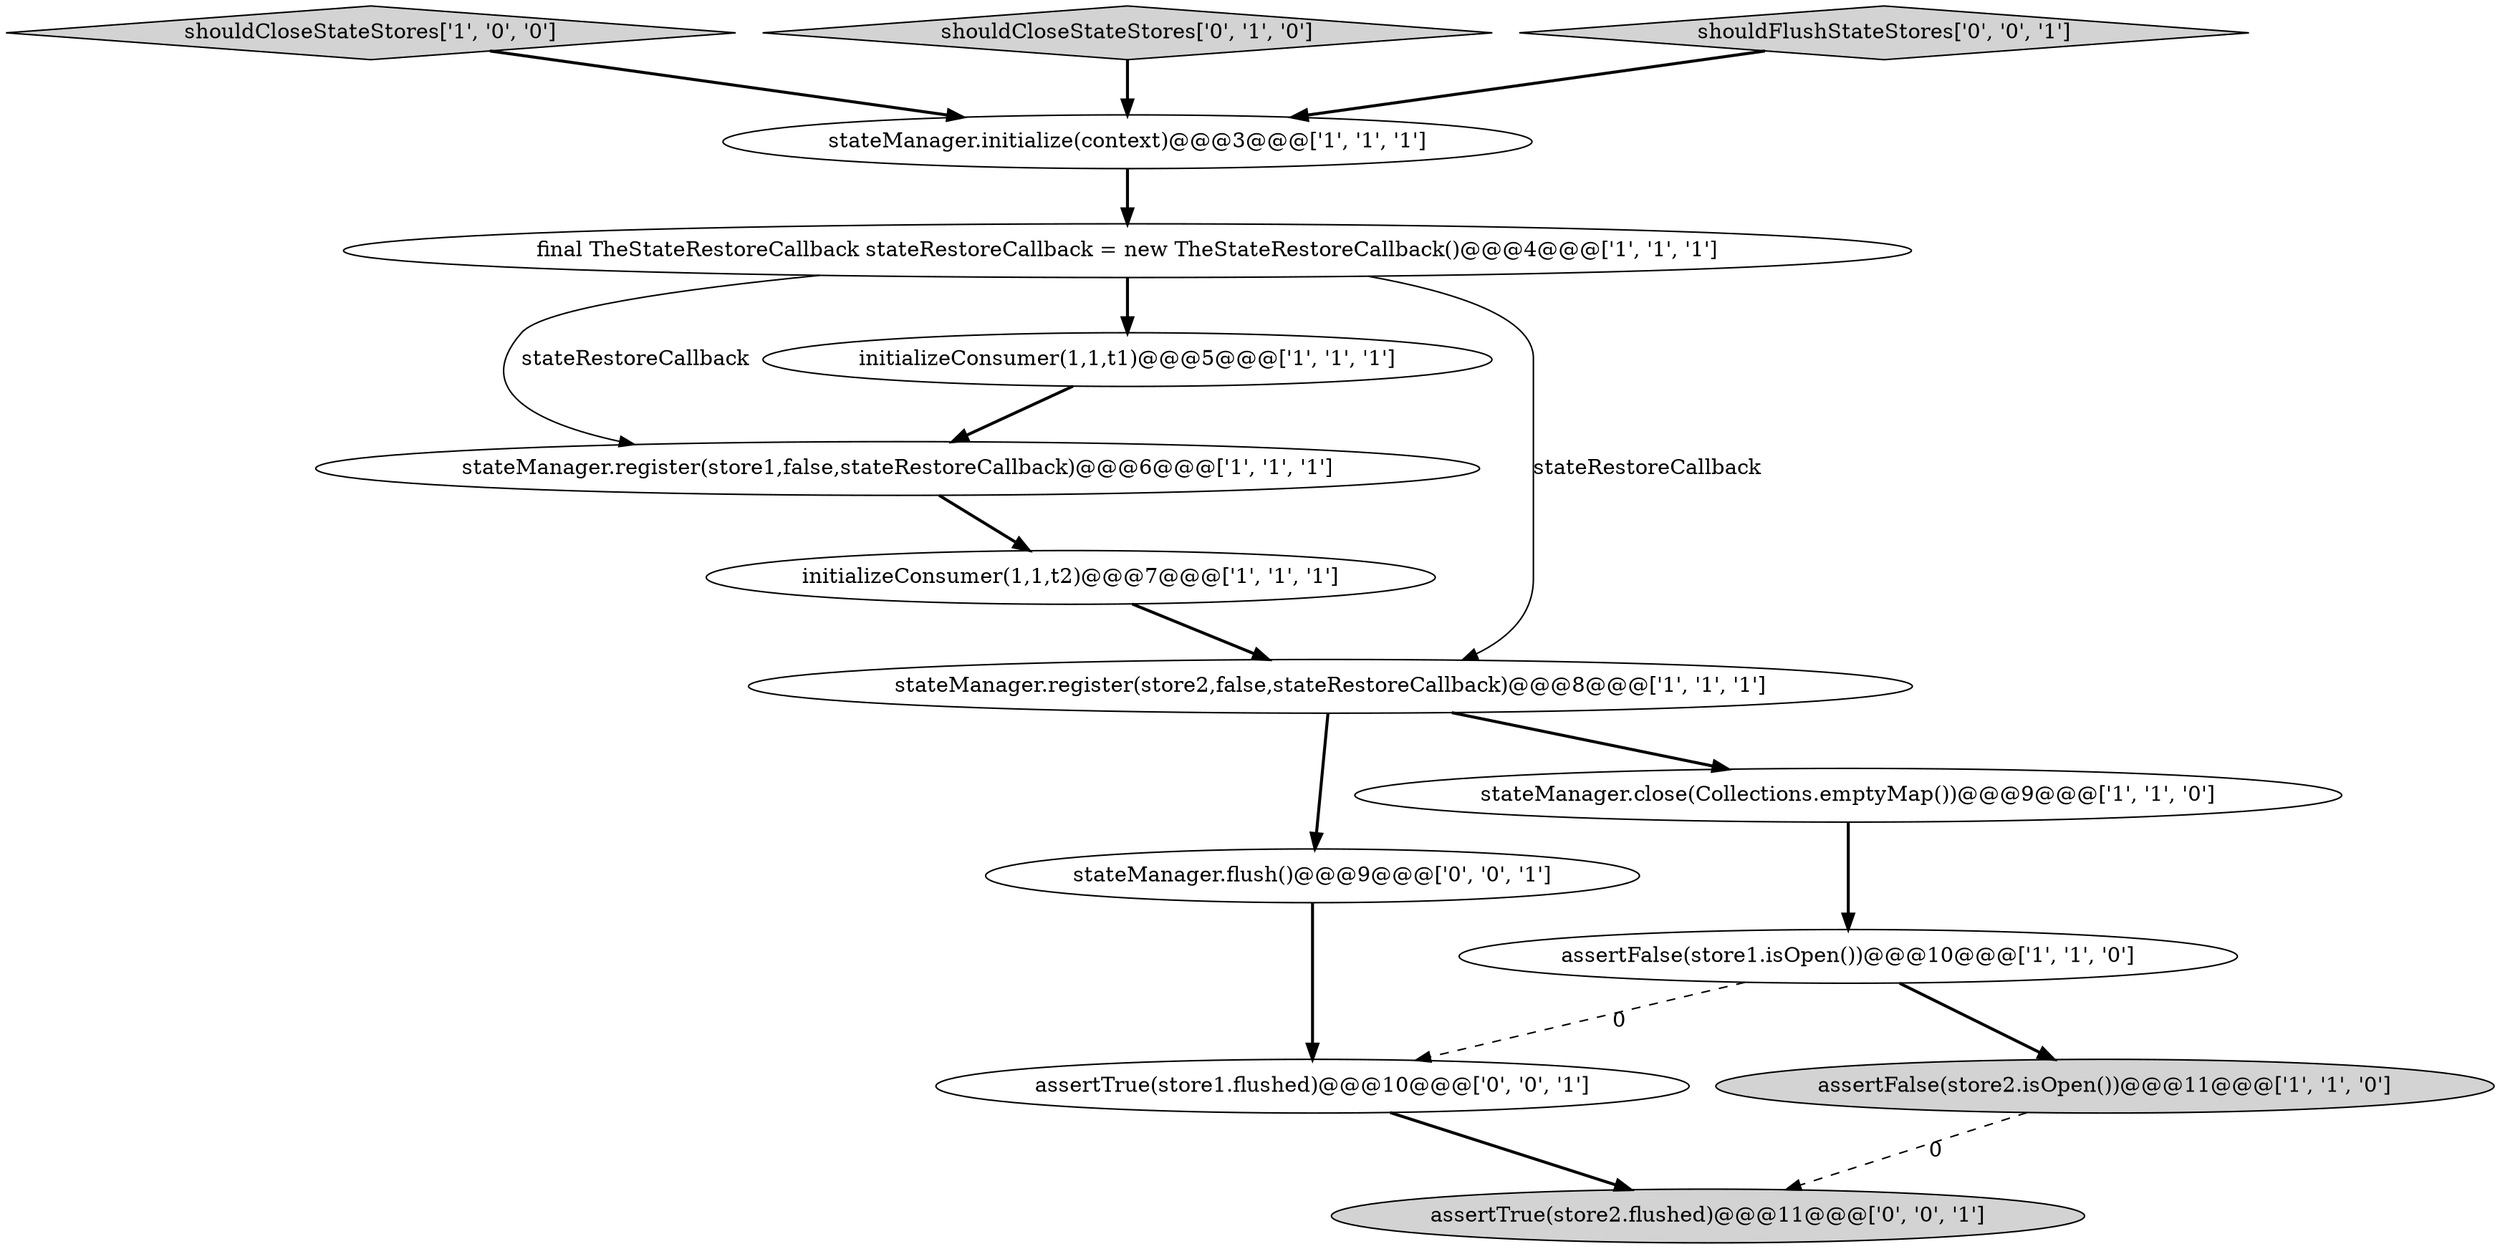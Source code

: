 digraph {
9 [style = filled, label = "assertFalse(store2.isOpen())@@@11@@@['1', '1', '0']", fillcolor = lightgray, shape = ellipse image = "AAA0AAABBB1BBB"];
13 [style = filled, label = "stateManager.flush()@@@9@@@['0', '0', '1']", fillcolor = white, shape = ellipse image = "AAA0AAABBB3BBB"];
2 [style = filled, label = "shouldCloseStateStores['1', '0', '0']", fillcolor = lightgray, shape = diamond image = "AAA0AAABBB1BBB"];
7 [style = filled, label = "stateManager.register(store1,false,stateRestoreCallback)@@@6@@@['1', '1', '1']", fillcolor = white, shape = ellipse image = "AAA0AAABBB1BBB"];
8 [style = filled, label = "initializeConsumer(1,1,t2)@@@7@@@['1', '1', '1']", fillcolor = white, shape = ellipse image = "AAA0AAABBB1BBB"];
1 [style = filled, label = "final TheStateRestoreCallback stateRestoreCallback = new TheStateRestoreCallback()@@@4@@@['1', '1', '1']", fillcolor = white, shape = ellipse image = "AAA0AAABBB1BBB"];
11 [style = filled, label = "assertTrue(store2.flushed)@@@11@@@['0', '0', '1']", fillcolor = lightgray, shape = ellipse image = "AAA0AAABBB3BBB"];
10 [style = filled, label = "shouldCloseStateStores['0', '1', '0']", fillcolor = lightgray, shape = diamond image = "AAA0AAABBB2BBB"];
3 [style = filled, label = "stateManager.close(Collections.emptyMap())@@@9@@@['1', '1', '0']", fillcolor = white, shape = ellipse image = "AAA0AAABBB1BBB"];
0 [style = filled, label = "stateManager.register(store2,false,stateRestoreCallback)@@@8@@@['1', '1', '1']", fillcolor = white, shape = ellipse image = "AAA0AAABBB1BBB"];
12 [style = filled, label = "shouldFlushStateStores['0', '0', '1']", fillcolor = lightgray, shape = diamond image = "AAA0AAABBB3BBB"];
5 [style = filled, label = "initializeConsumer(1,1,t1)@@@5@@@['1', '1', '1']", fillcolor = white, shape = ellipse image = "AAA0AAABBB1BBB"];
14 [style = filled, label = "assertTrue(store1.flushed)@@@10@@@['0', '0', '1']", fillcolor = white, shape = ellipse image = "AAA0AAABBB3BBB"];
4 [style = filled, label = "assertFalse(store1.isOpen())@@@10@@@['1', '1', '0']", fillcolor = white, shape = ellipse image = "AAA0AAABBB1BBB"];
6 [style = filled, label = "stateManager.initialize(context)@@@3@@@['1', '1', '1']", fillcolor = white, shape = ellipse image = "AAA0AAABBB1BBB"];
2->6 [style = bold, label=""];
9->11 [style = dashed, label="0"];
1->7 [style = solid, label="stateRestoreCallback"];
4->14 [style = dashed, label="0"];
7->8 [style = bold, label=""];
13->14 [style = bold, label=""];
0->3 [style = bold, label=""];
10->6 [style = bold, label=""];
4->9 [style = bold, label=""];
6->1 [style = bold, label=""];
0->13 [style = bold, label=""];
14->11 [style = bold, label=""];
8->0 [style = bold, label=""];
5->7 [style = bold, label=""];
3->4 [style = bold, label=""];
1->0 [style = solid, label="stateRestoreCallback"];
12->6 [style = bold, label=""];
1->5 [style = bold, label=""];
}
